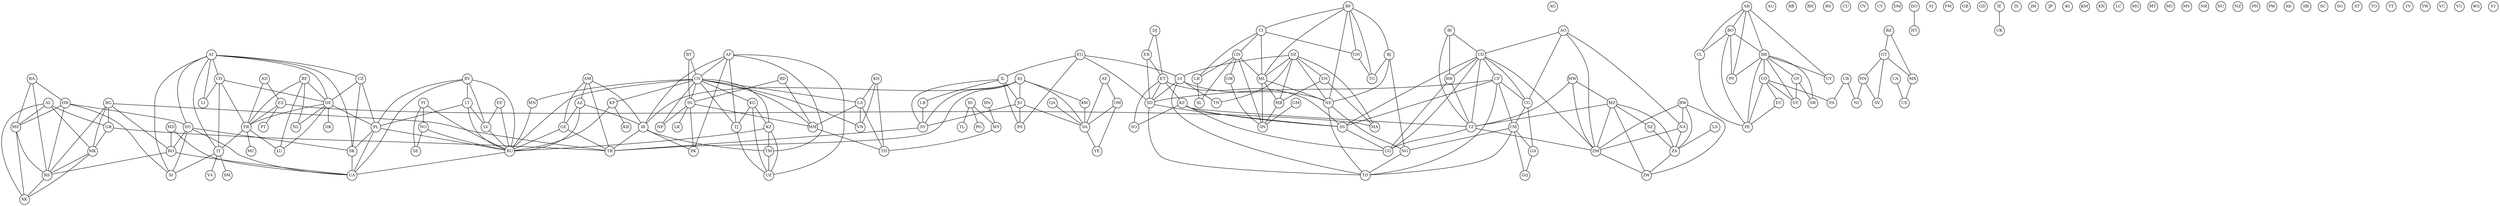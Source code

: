 strict graph States {
    node [fixedsize=true fontsize=10 height=0.35 width=0.35]
    overlap=false
    penwidth=7

    AD [pos="520.0,1000.0"]
    AE [pos="960.0,640.0"]
    AF [pos="1000.0,840.0"]
    AG [pos="240.0,560.0"]
    AL [pos="680.0,960.0"]
    AM [pos="880.0,920.0"]
    AO [pos="680.0,160.0"]
    AR [pos="200.0,0.0"]
    AT [pos="640.0,1120.0"]
    AU [pos="1200.0,40.0"]
    AZ [pos="920.0,920.0"]
    BA [pos="680.0,1040.0"]
    BB [pos="280.0,440.0"]
    BD [pos="1080.0,640.0"]
    BE [pos="520.0,1160.0"]
    BF [pos="480.0,400.0"]
    BG [pos="760.0,1000.0"]
    BH [pos="920.0,680.0"]
    BI [pos="800.0,160.0"]
    BJ [pos="520.0,360.0"]
    BN [pos="1160.0,280.0"]
    BO [pos="200.0,120.0"]
    BR [pos="320.0,120.0"]
    BS [pos="80.0,640.0"]
    BT [pos="1080.0,680.0"]
    BW [pos="760.0,40.0"]
    BY [pos="800.0,1200.0"]
    BZ [pos="40.0,560.0"]
    CA [pos="40.0,1280.0"]
    CD [pos="720.0,160.0"]
    CF [pos="720.0,320.0"]
    CG [pos="640.0,200.0"]
    CH [pos="560.0,1120.0"]
    CI [pos="440.0,320.0"]
    CL [pos="120.0,0.0"]
    CM [pos="600.0,320.0"]
    CN [pos="1120.0,880.0"]
    CO [pos="120.0,280.0"]
    CR [pos="80.0,360.0"]
    CU [pos="80.0,600.0"]
    CV [pos="360.0,520.0"]
    CY [pos="840.0,880.0"]
    CZ [pos="640.0,1160.0"]
    DE [pos="600.0,1160.0"]
    DJ [pos="880.0,400.0"]
    DK [pos="600.0,1280.0"]
    DM [pos="240.0,520.0"]
    DO [pos="160.0,560.0"]
    DZ [pos="520.0,680.0"]
    EC [pos="80.0,200.0"]
    EE [pos="760.0,1320.0"]
    EG [pos="800.0,680.0"]
    EH [pos="360.0,640.0"]
    ER [pos="880.0,520.0"]
    ES [pos="440.0,920.0"]
    ET [pos="880.0,360.0"]
    FI [pos="760.0,1360.0"]
    FJ [pos="1320.0,120.0"]
    FM [pos="1240.0,320.0"]
    FR [pos="520.0,1080.0"]
    GA [pos="600.0,200.0"]
    GB [pos="440.0,1240.0"]
    GD [pos="240.0,400.0"]
    GE [pos="880.0,1000.0"]
    GH [pos="480.0,320.0"]
    GM [pos="360.0,440.0"]
    GN [pos="400.0,360.0"]
    GQ [pos="600.0,240.0"]
    GR [pos="720.0,920.0"]
    GT [pos="40.0,520.0"]
    GW [pos="360.0,400.0"]
    GY [pos="280.0,280.0"]
    HN [pos="80.0,520.0"]
    HR [pos="640.0,1040.0"]
    HT [pos="120.0,560.0"]
    HU [pos="680.0,1120.0"]
    ID [pos="1160.0,200.0"]
    IE [pos="400.0,1200.0"]
    IL [pos="840.0,760.0"]
    IN [pos="1040.0,600.0"]
    IQ [pos="880.0,840.0"]
    IR [pos="960.0,800.0"]
    IS [pos="360.0,1360.0"]
    IT [pos="640.0,960.0"]
    JM [pos="80.0,560.0"]
    JO [pos="840.0,720.0"]
    JP [pos="1200.0,880.0"]
    KE [pos="880.0,200.0"]
    KG [pos="1040.0,960.0"]
    KH [pos="1120.0,400.0"]
    KI [pos="0.0,160.0"]
    KM [pos="880.0,160.0"]
    KN [pos="200.0,560.0"]
    KP [pos="1160.0,920.0"]
    KR [pos="1160.0,880.0"]
    KW [pos="920.0,720.0"]
    KZ [pos="1000.0,1160.0"]
    LA [pos="1120.0,600.0"]
    LB [pos="840.0,840.0"]
    LC [pos="240.0,480.0"]
    LI [pos="600.0,1120.0"]
    LK [pos="1040.0,320.0"]
    LR [pos="400.0,320.0"]
    LS [pos="800.0,0.0"]
    LT [pos="760.0,1240.0"]
    LU [pos="560.0,1160.0"]
    LV [pos="760.0,1280.0"]
    LY [pos="680.0,680.0"]
    MA [pos="400.0,800.0"]
    MC [pos="560.0,1040.0"]
    MD [pos="800.0,1120.0"]
    ME [pos="680.0,1000.0"]
    MG [pos="920.0,80.0"]
    MK [pos="720.0,960.0"]
    ML [pos="440.0,560.0"]
    MM [pos="1080.0,600.0"]
    MN [pos="1120.0,1120.0"]
    MR [pos="360.0,600.0"]
    MT [pos="640.0,880.0"]
    MU [pos="1000.0,40.0"]
    MV [pos="1040.0,280.0"]
    MW [pos="840.0,120.0"]
    MX [pos="40.0,640.0"]
    MY [pos="1120.0,280.0"]
    MZ [pos="840.0,80.0"]
    NA [pos="680.0,40.0"]
    NE [pos="560.0,560.0"]
    NG [pos="560.0,360.0"]
    NI [pos="80.0,440.0"]
    NL [pos="520.0,1200.0"]
    NO [pos="560.0,1360.0"]
    NP [pos="1040.0,680.0"]
    NR [pos="1280.0,200.0"]
    NU [pos="0.0,80.0"]
    NZ [pos="1320.0,0.0"]
    OM [pos="960.0,600.0"]
    PA [pos="80.0,320.0"]
    PE [pos="120.0,160.0"]
    PG [pos="1240.0,160.0"]
    PH [pos="1160.0,440.0"]
    PK [pos="1040.0,720.0"]
    PL [pos="680.0,1200.0"]
    PS [pos="840.0,800.0"]
    PT [pos="400.0,920.0"]
    PW [pos="1200.0,320.0"]
    PY [pos="280.0,40.0"]
    QA [pos="920.0,640.0"]
    RE [pos="960.0,40.0"]
    RO [pos="760.0,1080.0"]
    RS [pos="720.0,1040.0"]
    RU [pos="1120.0,1360.0"]
    RW [pos="800.0,200.0"]
    SA [pos="880.0,640.0"]
    SB [pos="1280.0,160.0"]
    SC [pos="960.0,160.0"]
    SD [pos="800.0,440.0"]
    SE [pos="680.0,1360.0"]
    SG [pos="1120.0,240.0"]
    SI [pos="640.0,1080.0"]
    SK [pos="680.0,1160.0"]
    SL [pos="360.0,320.0"]
    SM [pos="600.0,1040.0"]
    SN [pos="360.0,480.0"]
    SO [pos="880.0,280.0"]
    SR [pos="320.0,280.0"]
    SS [pos="800.0,320.0"]
    ST [pos="560.0,200.0"]
    SV [pos="40.0,480.0"]
    SY [pos="880.0,880.0"]
    SZ [pos="800.0,40.0"]
    TD [pos="680.0,520.0"]
    TG [pos="520.0,320.0"]
    TH [pos="1120.0,520.0"]
    TJ [pos="1040.0,920.0"]
    TL [pos="1160.0,160.0"]
    TM [pos="1000.0,920.0"]
    TN [pos="600.0,840.0"]
    TO [pos="0.0,40.0"]
    TR [pos="840.0,920.0"]
    TT [pos="240.0,360.0"]
    TV [pos="1320.0,160.0"]
    TW [pos="1160.0,640.0"]
    TZ [pos="840.0,160.0"]
    UA [pos="800.0,1160.0"]
    UG [pos="800.0,240.0"]
    UK [pos="520.0,1240.0"]
    US [pos="40.0,880.0"]
    UY [pos="320.0,0.0"]
    UZ [pos="1000.0,960.0"]
    VA [pos="600.0,960.0"]
    VC [pos="240.0,440.0"]
    VE [pos="200.0,320.0"]
    VN [pos="1120.0,480.0"]
    VU [pos="1280.0,120.0"]
    WS [pos="0.0,120.0"]
    XK [pos="720.0,1000.0"]
    YE [pos="920.0,520.0"]
    YT [pos="880.0,120.0"]
    ZA [pos="760.0,0.0"]
    ZM [pos="800.0,120.0"]
    ZW [pos="800.0,80.0"]

    AD -- ES
    AD -- FR
    AE -- OM
    AE -- SA
    AF -- CN
    AF -- IR
    AF -- PK
    AF -- TJ
    AF -- TM
    AF -- UZ
    AL -- GR
    AL -- ME
    AL -- MK
    AL -- XK
    AM -- AZ
    AM -- GE
    AM -- IR
    AM -- TR
    AO -- CD
    AO -- CG
    AO -- NA
    AO -- ZM
    AR -- BO
    AR -- BR
    AR -- CL
    AR -- PY
    AR -- UY
    AT -- CH
    AT -- CZ
    AT -- DE
    AT -- HU
    AT -- IT
    AT -- LI
    AT -- SI
    AT -- SK
    AZ -- GE
    AZ -- IR
    AZ -- RU
    BA -- HR
    BA -- ME
    BA -- RS
    BD -- IN
    BD -- MM
    BE -- DE
    BE -- FR
    BE -- LU
    BE -- NL
    BF -- BJ
    BF -- CI
    BF -- GH
    BF -- ML
    BF -- NE
    BF -- TG
    BG -- GR
    BG -- MK
    BG -- RO
    BG -- RS
    BI -- CD
    BI -- RW
    BI -- TZ
    BJ -- NE
    BJ -- NG
    BJ -- TG
    BN -- MY
    BO -- BR
    BO -- CL
    BO -- PE
    BO -- PY
    BR -- CO
    BR -- GY
    BR -- PE
    BR -- PY
    BR -- SR
    BR -- UY
    BR -- VE
    BT -- CN
    BT -- IN
    BW -- NA
    BW -- ZA
    BW -- ZM
    BW -- ZW
    BY -- LT
    BY -- LV
    BY -- PL
    BY -- UA
    BZ -- GT
    BZ -- MX
    CA -- US
    CD -- CF
    CD -- CG
    CD -- RW
    CD -- SS
    CD -- TZ
    CD -- UG
    CD -- ZM
    CF -- CG
    CF -- CM
    CF -- SD
    CF -- SS
    CF -- TD
    CG -- CM
    CG -- GA
    CH -- DE
    CH -- FR
    CH -- IT
    CH -- LI
    CI -- GH
    CI -- GN
    CI -- LR
    CI -- ML
    CL -- PE
    CM -- GA
    CM -- GQ
    CM -- NG
    CM -- TD
    CN -- IN
    CN -- KG
    CN -- KP
    CN -- KZ
    CN -- LA
    CN -- MM
    CN -- MN
    CN -- NP
    CN -- RU
    CN -- TJ
    CN -- VN
    CO -- EC
    CO -- PA
    CO -- PE
    CO -- VE
    CR -- NI
    CR -- PA
    CZ -- DE
    CZ -- PL
    CZ -- SK
    DE -- DK
    DE -- FR
    DE -- LU
    DE -- NL
    DE -- PL
    DJ -- ER
    DJ -- ET
    DO -- HT
    DZ -- EH
    DZ -- LY
    DZ -- MA
    DZ -- ML
    DZ -- MR
    DZ -- NE
    DZ -- TN
    EC -- PE
    EE -- LV
    EG -- IL
    EG -- LY
    EG -- PS
    EG -- SD
    EH -- MA
    EH -- MR
    ER -- ET
    ER -- SD
    ES -- FR
    ES -- PT
    ET -- KE
    ET -- SD
    ET -- SO
    ET -- SS
    FI -- NO
    FI -- SE
    FR -- IT
    FR -- LU
    FR -- MC
    GA -- GQ
    GE -- RU
    GE -- TR
    GH -- TG
    GM -- SN
    GN -- GW
    GN -- LR
    GN -- ML
    GN -- SL
    GN -- SN
    GR -- MK
    GT -- HN
    GT -- MX
    GT -- SV
    GW -- SN
    GY -- SR
    GY -- VE
    HN -- NI
    HN -- SV
    HR -- HU
    HR -- ME
    HR -- RS
    HR -- SI
    HU -- RO
    HU -- SI
    HU -- SK
    HU -- UA
    ID -- MY
    ID -- PG
    ID -- TL
    IE -- UK
    IL -- JO
    IL -- LB
    IL -- PS
    IL -- SY
    IN -- LK
    IN -- MM
    IN -- NP
    IN -- PK
    IQ -- IR
    IQ -- JO
    IQ -- KW
    IQ -- SA
    IQ -- SY
    IQ -- TR
    IR -- PK
    IR -- TM
    IR -- TR
    IT -- SI
    IT -- SM
    IT -- VA
    JO -- PS
    JO -- SA
    JO -- SY
    KE -- SO
    KE -- SS
    KE -- TZ
    KE -- UG
    KG -- KZ
    KG -- TJ
    KG -- UZ
    KH -- LA
    KH -- TH
    KH -- VN
    KP -- KR
    KP -- RU
    KW -- SA
    KZ -- RU
    KZ -- TM
    KZ -- UZ
    LA -- MM
    LA -- TH
    LA -- VN
    LB -- SY
    LR -- SL
    LS -- ZA
    LT -- LV
    LT -- PL
    LY -- NE
    LY -- SD
    LY -- TD
    LY -- TN
    ES -- MA
    MD -- RO
    MD -- UA
    ME -- RS
    ME -- XK
    MK -- RS
    MK -- XK
    ML -- MR
    ML -- NE
    ML -- SN
    MM -- TH
    MN -- RU
    MR -- SN
    MW -- MZ
    MW -- TZ
    MW -- ZM
    MX -- US
    MY -- TH
    MZ -- SZ
    MZ -- TZ
    MZ -- ZA
    MZ -- ZM
    MZ -- ZW
    NA -- ZA
    NA -- ZM
    NE -- NG
    NE -- TD
    NG -- TD
    NO -- SE
    OM -- SA
    OM -- YE
    PL -- SK
    PL -- UA
    QA -- SA
    RO -- RS
    RO -- UA
    RS -- XK
    BY -- RU
    EE -- RU
    FI -- RU
    LT -- RU
    LV -- RU
    NO -- RU
    PL -- RU
    RU -- UA
    RW -- TZ
    RW -- UG
    SA -- YE
    SD -- SS
    SD -- TD
    SK -- UA
    SS -- UG
    SY -- TR
    SZ -- ZA
    TJ -- UZ
    TM -- UZ
    BG -- TR
    GR -- TR
    TZ -- UG
    TZ -- ZM
    ZA -- ZW
    ZM -- ZW

}
